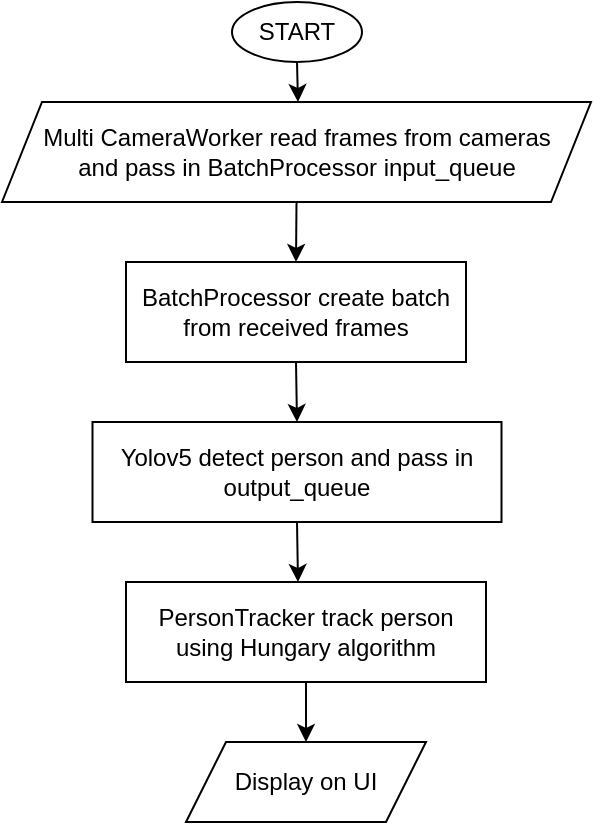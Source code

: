 <mxfile version="28.0.7">
  <diagram name="Page-1" id="2mnynqBxMGxwnVNIxGR0">
    <mxGraphModel dx="1281" dy="658" grid="1" gridSize="10" guides="1" tooltips="1" connect="1" arrows="1" fold="1" page="1" pageScale="1" pageWidth="850" pageHeight="1100" math="0" shadow="0">
      <root>
        <mxCell id="0" />
        <mxCell id="1" parent="0" />
        <mxCell id="m9eDvqhRSMkY0T3lr6xz-1" value="START" style="ellipse;whiteSpace=wrap;html=1;" vertex="1" parent="1">
          <mxGeometry x="393" y="10" width="65" height="30" as="geometry" />
        </mxCell>
        <mxCell id="m9eDvqhRSMkY0T3lr6xz-3" value="" style="endArrow=classic;html=1;rounded=0;exitX=0.5;exitY=1;exitDx=0;exitDy=0;" edge="1" parent="1" source="m9eDvqhRSMkY0T3lr6xz-1">
          <mxGeometry width="50" height="50" relative="1" as="geometry">
            <mxPoint x="400" y="370" as="sourcePoint" />
            <mxPoint x="426" y="60" as="targetPoint" />
          </mxGeometry>
        </mxCell>
        <mxCell id="m9eDvqhRSMkY0T3lr6xz-6" value="Multi CameraWorker read frames from cameras&lt;div&gt;and pass in BatchProcessor input_queue&lt;/div&gt;" style="shape=parallelogram;perimeter=parallelogramPerimeter;whiteSpace=wrap;html=1;fixedSize=1;" vertex="1" parent="1">
          <mxGeometry x="278" y="60" width="294.5" height="50" as="geometry" />
        </mxCell>
        <mxCell id="m9eDvqhRSMkY0T3lr6xz-7" value="BatchProcessor create batch from received frames" style="rounded=0;whiteSpace=wrap;html=1;" vertex="1" parent="1">
          <mxGeometry x="340" y="140" width="170" height="50" as="geometry" />
        </mxCell>
        <mxCell id="m9eDvqhRSMkY0T3lr6xz-8" value="" style="endArrow=classic;html=1;rounded=0;exitX=0.5;exitY=1;exitDx=0;exitDy=0;entryX=0.5;entryY=0;entryDx=0;entryDy=0;" edge="1" parent="1" source="m9eDvqhRSMkY0T3lr6xz-6" target="m9eDvqhRSMkY0T3lr6xz-7">
          <mxGeometry width="50" height="50" relative="1" as="geometry">
            <mxPoint x="400" y="290" as="sourcePoint" />
            <mxPoint x="450" y="240" as="targetPoint" />
          </mxGeometry>
        </mxCell>
        <mxCell id="m9eDvqhRSMkY0T3lr6xz-10" value="Yolov5 detect person and pass in output_queue" style="rounded=0;whiteSpace=wrap;html=1;" vertex="1" parent="1">
          <mxGeometry x="323.25" y="220" width="204.5" height="50" as="geometry" />
        </mxCell>
        <mxCell id="m9eDvqhRSMkY0T3lr6xz-13" value="" style="endArrow=classic;html=1;rounded=0;exitX=0.5;exitY=1;exitDx=0;exitDy=0;entryX=0.5;entryY=0;entryDx=0;entryDy=0;" edge="1" parent="1" source="m9eDvqhRSMkY0T3lr6xz-7" target="m9eDvqhRSMkY0T3lr6xz-10">
          <mxGeometry width="50" height="50" relative="1" as="geometry">
            <mxPoint x="400" y="270" as="sourcePoint" />
            <mxPoint x="450" y="220" as="targetPoint" />
          </mxGeometry>
        </mxCell>
        <mxCell id="m9eDvqhRSMkY0T3lr6xz-14" value="PersonTracker track person using Hungary algorithm" style="rounded=0;whiteSpace=wrap;html=1;" vertex="1" parent="1">
          <mxGeometry x="340" y="300" width="180" height="50" as="geometry" />
        </mxCell>
        <mxCell id="m9eDvqhRSMkY0T3lr6xz-15" value="" style="endArrow=classic;html=1;rounded=0;exitX=0.5;exitY=1;exitDx=0;exitDy=0;" edge="1" parent="1" source="m9eDvqhRSMkY0T3lr6xz-10">
          <mxGeometry width="50" height="50" relative="1" as="geometry">
            <mxPoint x="400" y="270" as="sourcePoint" />
            <mxPoint x="426" y="300" as="targetPoint" />
          </mxGeometry>
        </mxCell>
        <mxCell id="m9eDvqhRSMkY0T3lr6xz-16" value="Display on UI" style="shape=parallelogram;perimeter=parallelogramPerimeter;whiteSpace=wrap;html=1;fixedSize=1;" vertex="1" parent="1">
          <mxGeometry x="370" y="380" width="120" height="40" as="geometry" />
        </mxCell>
        <mxCell id="m9eDvqhRSMkY0T3lr6xz-19" value="" style="endArrow=classic;html=1;rounded=0;entryX=0.5;entryY=0;entryDx=0;entryDy=0;" edge="1" parent="1" source="m9eDvqhRSMkY0T3lr6xz-14" target="m9eDvqhRSMkY0T3lr6xz-16">
          <mxGeometry width="50" height="50" relative="1" as="geometry">
            <mxPoint x="400" y="370" as="sourcePoint" />
            <mxPoint x="450" y="320" as="targetPoint" />
          </mxGeometry>
        </mxCell>
      </root>
    </mxGraphModel>
  </diagram>
</mxfile>

